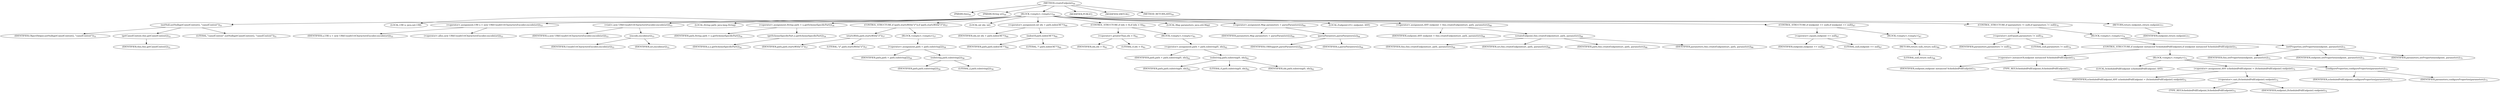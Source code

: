 digraph "createEndpoint" {  
"63" [label = <(METHOD,createEndpoint)<SUB>50</SUB>> ]
"6" [label = <(PARAM,this)<SUB>50</SUB>> ]
"64" [label = <(PARAM,String uri)<SUB>50</SUB>> ]
"65" [label = <(BLOCK,&lt;empty&gt;,&lt;empty&gt;)<SUB>50</SUB>> ]
"66" [label = <(notNull,notNull(getCamelContext(), &quot;camelContext&quot;))<SUB>51</SUB>> ]
"67" [label = <(IDENTIFIER,ObjectHelper,notNull(getCamelContext(), &quot;camelContext&quot;))<SUB>51</SUB>> ]
"68" [label = <(getCamelContext,this.getCamelContext())<SUB>51</SUB>> ]
"5" [label = <(IDENTIFIER,this,this.getCamelContext())<SUB>51</SUB>> ]
"69" [label = <(LITERAL,&quot;camelContext&quot;,notNull(getCamelContext(), &quot;camelContext&quot;))<SUB>51</SUB>> ]
"8" [label = <(LOCAL,URI u: java.net.URI)> ]
"70" [label = <(&lt;operator&gt;.assignment,URI u = new URI(UnsafeUriCharactersEncoder.encode(uri)))<SUB>53</SUB>> ]
"71" [label = <(IDENTIFIER,u,URI u = new URI(UnsafeUriCharactersEncoder.encode(uri)))<SUB>53</SUB>> ]
"72" [label = <(&lt;operator&gt;.alloc,new URI(UnsafeUriCharactersEncoder.encode(uri)))<SUB>53</SUB>> ]
"73" [label = <(&lt;init&gt;,new URI(UnsafeUriCharactersEncoder.encode(uri)))<SUB>53</SUB>> ]
"7" [label = <(IDENTIFIER,u,new URI(UnsafeUriCharactersEncoder.encode(uri)))<SUB>53</SUB>> ]
"74" [label = <(encode,encode(uri))<SUB>53</SUB>> ]
"75" [label = <(IDENTIFIER,UnsafeUriCharactersEncoder,encode(uri))<SUB>53</SUB>> ]
"76" [label = <(IDENTIFIER,uri,encode(uri))<SUB>53</SUB>> ]
"77" [label = <(LOCAL,String path: java.lang.String)> ]
"78" [label = <(&lt;operator&gt;.assignment,String path = u.getSchemeSpecificPart())<SUB>54</SUB>> ]
"79" [label = <(IDENTIFIER,path,String path = u.getSchemeSpecificPart())<SUB>54</SUB>> ]
"80" [label = <(getSchemeSpecificPart,u.getSchemeSpecificPart())<SUB>54</SUB>> ]
"81" [label = <(IDENTIFIER,u,u.getSchemeSpecificPart())<SUB>54</SUB>> ]
"82" [label = <(CONTROL_STRUCTURE,if (path.startsWith(&quot;//&quot;)),if (path.startsWith(&quot;//&quot;)))<SUB>57</SUB>> ]
"83" [label = <(startsWith,path.startsWith(&quot;//&quot;))<SUB>57</SUB>> ]
"84" [label = <(IDENTIFIER,path,path.startsWith(&quot;//&quot;))<SUB>57</SUB>> ]
"85" [label = <(LITERAL,&quot;//&quot;,path.startsWith(&quot;//&quot;))<SUB>57</SUB>> ]
"86" [label = <(BLOCK,&lt;empty&gt;,&lt;empty&gt;)<SUB>57</SUB>> ]
"87" [label = <(&lt;operator&gt;.assignment,path = path.substring(2))<SUB>58</SUB>> ]
"88" [label = <(IDENTIFIER,path,path = path.substring(2))<SUB>58</SUB>> ]
"89" [label = <(substring,path.substring(2))<SUB>58</SUB>> ]
"90" [label = <(IDENTIFIER,path,path.substring(2))<SUB>58</SUB>> ]
"91" [label = <(LITERAL,2,path.substring(2))<SUB>58</SUB>> ]
"92" [label = <(LOCAL,int idx: int)> ]
"93" [label = <(&lt;operator&gt;.assignment,int idx = path.indexOf('?'))<SUB>60</SUB>> ]
"94" [label = <(IDENTIFIER,idx,int idx = path.indexOf('?'))<SUB>60</SUB>> ]
"95" [label = <(indexOf,path.indexOf('?'))<SUB>60</SUB>> ]
"96" [label = <(IDENTIFIER,path,path.indexOf('?'))<SUB>60</SUB>> ]
"97" [label = <(LITERAL,'?',path.indexOf('?'))<SUB>60</SUB>> ]
"98" [label = <(CONTROL_STRUCTURE,if (idx &gt; 0),if (idx &gt; 0))<SUB>61</SUB>> ]
"99" [label = <(&lt;operator&gt;.greaterThan,idx &gt; 0)<SUB>61</SUB>> ]
"100" [label = <(IDENTIFIER,idx,idx &gt; 0)<SUB>61</SUB>> ]
"101" [label = <(LITERAL,0,idx &gt; 0)<SUB>61</SUB>> ]
"102" [label = <(BLOCK,&lt;empty&gt;,&lt;empty&gt;)<SUB>61</SUB>> ]
"103" [label = <(&lt;operator&gt;.assignment,path = path.substring(0, idx))<SUB>62</SUB>> ]
"104" [label = <(IDENTIFIER,path,path = path.substring(0, idx))<SUB>62</SUB>> ]
"105" [label = <(substring,path.substring(0, idx))<SUB>62</SUB>> ]
"106" [label = <(IDENTIFIER,path,path.substring(0, idx))<SUB>62</SUB>> ]
"107" [label = <(LITERAL,0,path.substring(0, idx))<SUB>62</SUB>> ]
"108" [label = <(IDENTIFIER,idx,path.substring(0, idx))<SUB>62</SUB>> ]
"109" [label = <(LOCAL,Map parameters: java.util.Map)> ]
"110" [label = <(&lt;operator&gt;.assignment,Map parameters = parseParamters(u))<SUB>64</SUB>> ]
"111" [label = <(IDENTIFIER,parameters,Map parameters = parseParamters(u))<SUB>64</SUB>> ]
"112" [label = <(parseParamters,parseParamters(u))<SUB>64</SUB>> ]
"113" [label = <(IDENTIFIER,URISupport,parseParamters(u))<SUB>64</SUB>> ]
"114" [label = <(IDENTIFIER,u,parseParamters(u))<SUB>64</SUB>> ]
"115" [label = <(LOCAL,Endpoint&lt;E&gt; endpoint: ANY)> ]
"116" [label = <(&lt;operator&gt;.assignment,ANY endpoint = this.createEndpoint(uri, path, parameters))<SUB>66</SUB>> ]
"117" [label = <(IDENTIFIER,endpoint,ANY endpoint = this.createEndpoint(uri, path, parameters))<SUB>66</SUB>> ]
"118" [label = <(createEndpoint,this.createEndpoint(uri, path, parameters))<SUB>66</SUB>> ]
"9" [label = <(IDENTIFIER,this,this.createEndpoint(uri, path, parameters))<SUB>66</SUB>> ]
"119" [label = <(IDENTIFIER,uri,this.createEndpoint(uri, path, parameters))<SUB>66</SUB>> ]
"120" [label = <(IDENTIFIER,path,this.createEndpoint(uri, path, parameters))<SUB>66</SUB>> ]
"121" [label = <(IDENTIFIER,parameters,this.createEndpoint(uri, path, parameters))<SUB>66</SUB>> ]
"122" [label = <(CONTROL_STRUCTURE,if (endpoint == null),if (endpoint == null))<SUB>67</SUB>> ]
"123" [label = <(&lt;operator&gt;.equals,endpoint == null)<SUB>67</SUB>> ]
"124" [label = <(IDENTIFIER,endpoint,endpoint == null)<SUB>67</SUB>> ]
"125" [label = <(LITERAL,null,endpoint == null)<SUB>67</SUB>> ]
"126" [label = <(BLOCK,&lt;empty&gt;,&lt;empty&gt;)<SUB>67</SUB>> ]
"127" [label = <(RETURN,return null;,return null;)<SUB>68</SUB>> ]
"128" [label = <(LITERAL,null,return null;)<SUB>68</SUB>> ]
"129" [label = <(CONTROL_STRUCTURE,if (parameters != null),if (parameters != null))<SUB>70</SUB>> ]
"130" [label = <(&lt;operator&gt;.notEquals,parameters != null)<SUB>70</SUB>> ]
"131" [label = <(IDENTIFIER,parameters,parameters != null)<SUB>70</SUB>> ]
"132" [label = <(LITERAL,null,parameters != null)<SUB>70</SUB>> ]
"133" [label = <(BLOCK,&lt;empty&gt;,&lt;empty&gt;)<SUB>70</SUB>> ]
"134" [label = <(CONTROL_STRUCTURE,if (endpoint instanceof ScheduledPollEndpoint),if (endpoint instanceof ScheduledPollEndpoint))<SUB>71</SUB>> ]
"135" [label = <(&lt;operator&gt;.instanceOf,endpoint instanceof ScheduledPollEndpoint)<SUB>71</SUB>> ]
"136" [label = <(IDENTIFIER,endpoint,endpoint instanceof ScheduledPollEndpoint)<SUB>71</SUB>> ]
"137" [label = <(TYPE_REF,ScheduledPollEndpoint,ScheduledPollEndpoint)<SUB>71</SUB>> ]
"138" [label = <(BLOCK,&lt;empty&gt;,&lt;empty&gt;)<SUB>71</SUB>> ]
"139" [label = <(LOCAL,ScheduledPollEndpoint scheduledPollEndpoint: ANY)> ]
"140" [label = <(&lt;operator&gt;.assignment,ANY scheduledPollEndpoint = (ScheduledPollEndpoint) endpoint)<SUB>72</SUB>> ]
"141" [label = <(IDENTIFIER,scheduledPollEndpoint,ANY scheduledPollEndpoint = (ScheduledPollEndpoint) endpoint)<SUB>72</SUB>> ]
"142" [label = <(&lt;operator&gt;.cast,(ScheduledPollEndpoint) endpoint)<SUB>72</SUB>> ]
"143" [label = <(TYPE_REF,ScheduledPollEndpoint,ScheduledPollEndpoint)<SUB>72</SUB>> ]
"144" [label = <(IDENTIFIER,endpoint,(ScheduledPollEndpoint) endpoint)<SUB>72</SUB>> ]
"145" [label = <(configureProperties,configureProperties(parameters))<SUB>73</SUB>> ]
"146" [label = <(IDENTIFIER,scheduledPollEndpoint,configureProperties(parameters))<SUB>73</SUB>> ]
"147" [label = <(IDENTIFIER,parameters,configureProperties(parameters))<SUB>73</SUB>> ]
"148" [label = <(setProperties,setProperties(endpoint, parameters))<SUB>75</SUB>> ]
"10" [label = <(IDENTIFIER,this,setProperties(endpoint, parameters))<SUB>75</SUB>> ]
"149" [label = <(IDENTIFIER,endpoint,setProperties(endpoint, parameters))<SUB>75</SUB>> ]
"150" [label = <(IDENTIFIER,parameters,setProperties(endpoint, parameters))<SUB>75</SUB>> ]
"151" [label = <(RETURN,return endpoint;,return endpoint;)<SUB>77</SUB>> ]
"152" [label = <(IDENTIFIER,endpoint,return endpoint;)<SUB>77</SUB>> ]
"153" [label = <(MODIFIER,PUBLIC)> ]
"154" [label = <(MODIFIER,VIRTUAL)> ]
"155" [label = <(METHOD_RETURN,ANY)<SUB>50</SUB>> ]
  "63" -> "6" 
  "63" -> "64" 
  "63" -> "65" 
  "63" -> "153" 
  "63" -> "154" 
  "63" -> "155" 
  "65" -> "66" 
  "65" -> "8" 
  "65" -> "70" 
  "65" -> "73" 
  "65" -> "77" 
  "65" -> "78" 
  "65" -> "82" 
  "65" -> "92" 
  "65" -> "93" 
  "65" -> "98" 
  "65" -> "109" 
  "65" -> "110" 
  "65" -> "115" 
  "65" -> "116" 
  "65" -> "122" 
  "65" -> "129" 
  "65" -> "151" 
  "66" -> "67" 
  "66" -> "68" 
  "66" -> "69" 
  "68" -> "5" 
  "70" -> "71" 
  "70" -> "72" 
  "73" -> "7" 
  "73" -> "74" 
  "74" -> "75" 
  "74" -> "76" 
  "78" -> "79" 
  "78" -> "80" 
  "80" -> "81" 
  "82" -> "83" 
  "82" -> "86" 
  "83" -> "84" 
  "83" -> "85" 
  "86" -> "87" 
  "87" -> "88" 
  "87" -> "89" 
  "89" -> "90" 
  "89" -> "91" 
  "93" -> "94" 
  "93" -> "95" 
  "95" -> "96" 
  "95" -> "97" 
  "98" -> "99" 
  "98" -> "102" 
  "99" -> "100" 
  "99" -> "101" 
  "102" -> "103" 
  "103" -> "104" 
  "103" -> "105" 
  "105" -> "106" 
  "105" -> "107" 
  "105" -> "108" 
  "110" -> "111" 
  "110" -> "112" 
  "112" -> "113" 
  "112" -> "114" 
  "116" -> "117" 
  "116" -> "118" 
  "118" -> "9" 
  "118" -> "119" 
  "118" -> "120" 
  "118" -> "121" 
  "122" -> "123" 
  "122" -> "126" 
  "123" -> "124" 
  "123" -> "125" 
  "126" -> "127" 
  "127" -> "128" 
  "129" -> "130" 
  "129" -> "133" 
  "130" -> "131" 
  "130" -> "132" 
  "133" -> "134" 
  "133" -> "148" 
  "134" -> "135" 
  "134" -> "138" 
  "135" -> "136" 
  "135" -> "137" 
  "138" -> "139" 
  "138" -> "140" 
  "138" -> "145" 
  "140" -> "141" 
  "140" -> "142" 
  "142" -> "143" 
  "142" -> "144" 
  "145" -> "146" 
  "145" -> "147" 
  "148" -> "10" 
  "148" -> "149" 
  "148" -> "150" 
  "151" -> "152" 
}
